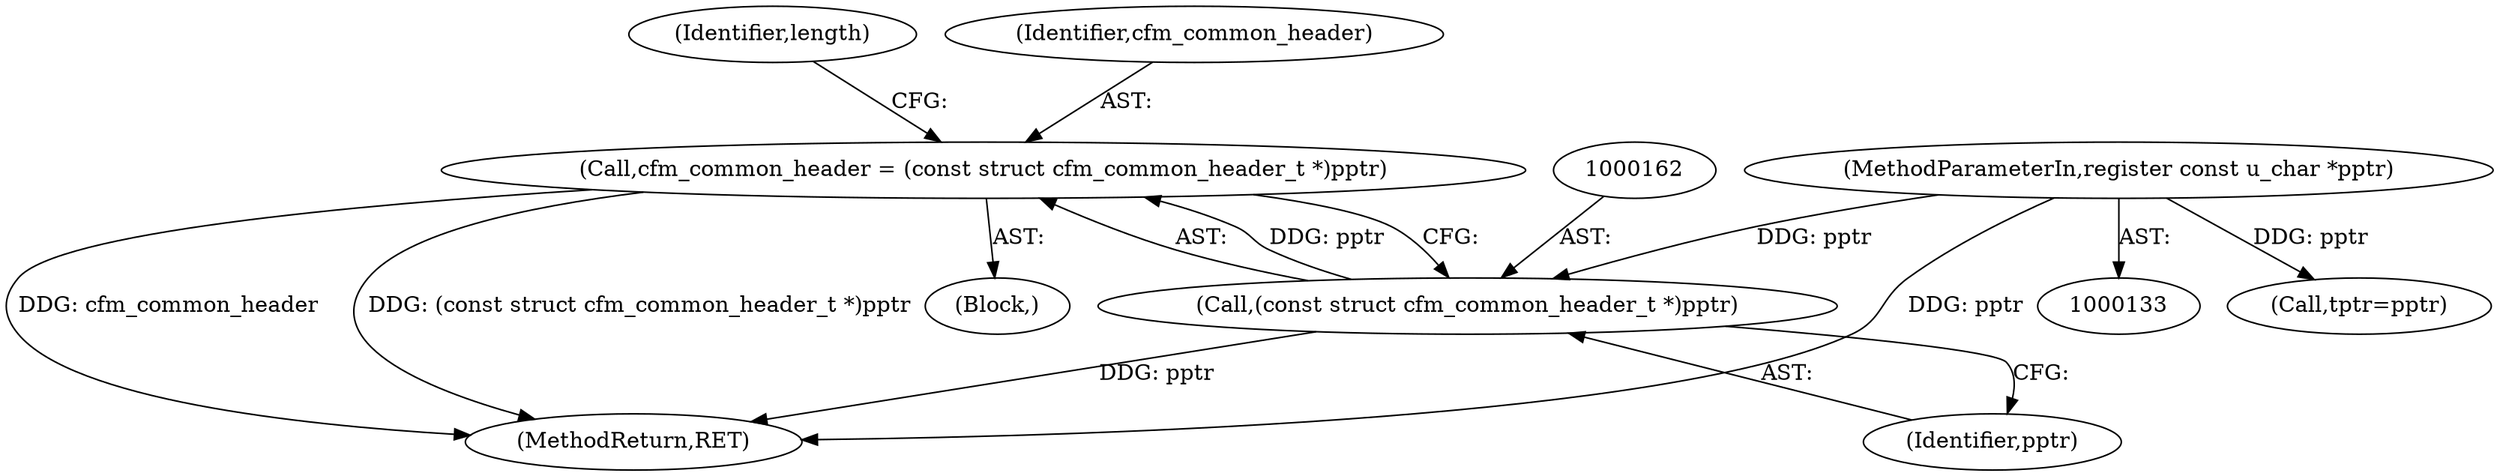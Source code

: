 digraph "0_tcpdump_5d340a5ca6e420a70297cdbdf777333f18bfdab7_0@pointer" {
"1000159" [label="(Call,cfm_common_header = (const struct cfm_common_header_t *)pptr)"];
"1000161" [label="(Call,(const struct cfm_common_header_t *)pptr)"];
"1000135" [label="(MethodParameterIn,register const u_char *pptr)"];
"1000161" [label="(Call,(const struct cfm_common_header_t *)pptr)"];
"1000137" [label="(Block,)"];
"1000166" [label="(Identifier,length)"];
"1000160" [label="(Identifier,cfm_common_header)"];
"1001229" [label="(MethodReturn,RET)"];
"1000135" [label="(MethodParameterIn,register const u_char *pptr)"];
"1000156" [label="(Call,tptr=pptr)"];
"1000159" [label="(Call,cfm_common_header = (const struct cfm_common_header_t *)pptr)"];
"1000163" [label="(Identifier,pptr)"];
"1000159" -> "1000137"  [label="AST: "];
"1000159" -> "1000161"  [label="CFG: "];
"1000160" -> "1000159"  [label="AST: "];
"1000161" -> "1000159"  [label="AST: "];
"1000166" -> "1000159"  [label="CFG: "];
"1000159" -> "1001229"  [label="DDG: cfm_common_header"];
"1000159" -> "1001229"  [label="DDG: (const struct cfm_common_header_t *)pptr"];
"1000161" -> "1000159"  [label="DDG: pptr"];
"1000161" -> "1000163"  [label="CFG: "];
"1000162" -> "1000161"  [label="AST: "];
"1000163" -> "1000161"  [label="AST: "];
"1000161" -> "1001229"  [label="DDG: pptr"];
"1000135" -> "1000161"  [label="DDG: pptr"];
"1000135" -> "1000133"  [label="AST: "];
"1000135" -> "1001229"  [label="DDG: pptr"];
"1000135" -> "1000156"  [label="DDG: pptr"];
}
